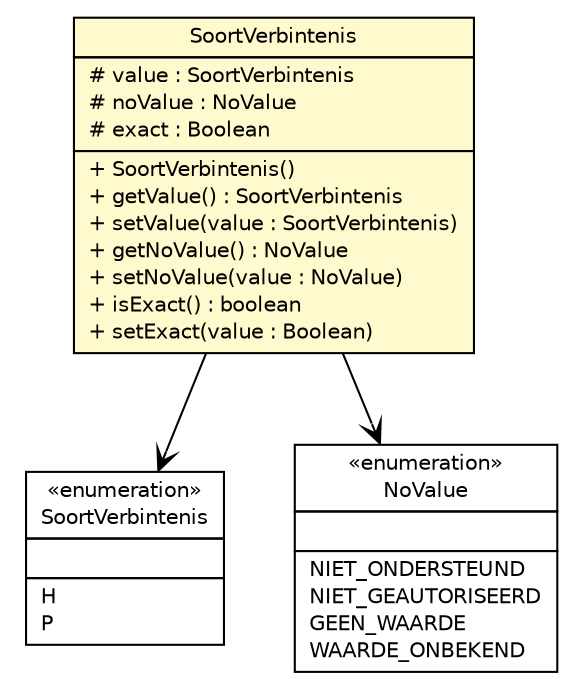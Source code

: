 #!/usr/local/bin/dot
#
# Class diagram 
# Generated by UMLGraph version R5_6-24-gf6e263 (http://www.umlgraph.org/)
#

digraph G {
	edge [fontname="Helvetica",fontsize=10,labelfontname="Helvetica",labelfontsize=10];
	node [fontname="Helvetica",fontsize=10,shape=plaintext];
	nodesep=0.25;
	ranksep=0.5;
	// nl.egem.stuf.sector.bg._0204.PRSPRSHUWRel.SoortVerbintenis
	c172707 [label=<<table title="nl.egem.stuf.sector.bg._0204.PRSPRSHUWRel.SoortVerbintenis" border="0" cellborder="1" cellspacing="0" cellpadding="2" port="p" bgcolor="lemonChiffon" href="./PRSPRSHUWRel.SoortVerbintenis.html">
		<tr><td><table border="0" cellspacing="0" cellpadding="1">
<tr><td align="center" balign="center"> SoortVerbintenis </td></tr>
		</table></td></tr>
		<tr><td><table border="0" cellspacing="0" cellpadding="1">
<tr><td align="left" balign="left"> # value : SoortVerbintenis </td></tr>
<tr><td align="left" balign="left"> # noValue : NoValue </td></tr>
<tr><td align="left" balign="left"> # exact : Boolean </td></tr>
		</table></td></tr>
		<tr><td><table border="0" cellspacing="0" cellpadding="1">
<tr><td align="left" balign="left"> + SoortVerbintenis() </td></tr>
<tr><td align="left" balign="left"> + getValue() : SoortVerbintenis </td></tr>
<tr><td align="left" balign="left"> + setValue(value : SoortVerbintenis) </td></tr>
<tr><td align="left" balign="left"> + getNoValue() : NoValue </td></tr>
<tr><td align="left" balign="left"> + setNoValue(value : NoValue) </td></tr>
<tr><td align="left" balign="left"> + isExact() : boolean </td></tr>
<tr><td align="left" balign="left"> + setExact(value : Boolean) </td></tr>
		</table></td></tr>
		</table>>, URL="./PRSPRSHUWRel.SoortVerbintenis.html", fontname="Helvetica", fontcolor="black", fontsize=10.0];
	// nl.egem.stuf.sector.bg._0204.SoortVerbintenis
	c172727 [label=<<table title="nl.egem.stuf.sector.bg._0204.SoortVerbintenis" border="0" cellborder="1" cellspacing="0" cellpadding="2" port="p" href="./SoortVerbintenis.html">
		<tr><td><table border="0" cellspacing="0" cellpadding="1">
<tr><td align="center" balign="center"> &#171;enumeration&#187; </td></tr>
<tr><td align="center" balign="center"> SoortVerbintenis </td></tr>
		</table></td></tr>
		<tr><td><table border="0" cellspacing="0" cellpadding="1">
<tr><td align="left" balign="left">  </td></tr>
		</table></td></tr>
		<tr><td><table border="0" cellspacing="0" cellpadding="1">
<tr><td align="left" balign="left"> H </td></tr>
<tr><td align="left" balign="left"> P </td></tr>
		</table></td></tr>
		</table>>, URL="./SoortVerbintenis.html", fontname="Helvetica", fontcolor="black", fontsize=10.0];
	// nl.egem.stuf.stuf0204.NoValue
	c173059 [label=<<table title="nl.egem.stuf.stuf0204.NoValue" border="0" cellborder="1" cellspacing="0" cellpadding="2" port="p" href="../../../stuf0204/NoValue.html">
		<tr><td><table border="0" cellspacing="0" cellpadding="1">
<tr><td align="center" balign="center"> &#171;enumeration&#187; </td></tr>
<tr><td align="center" balign="center"> NoValue </td></tr>
		</table></td></tr>
		<tr><td><table border="0" cellspacing="0" cellpadding="1">
<tr><td align="left" balign="left">  </td></tr>
		</table></td></tr>
		<tr><td><table border="0" cellspacing="0" cellpadding="1">
<tr><td align="left" balign="left"> NIET_ONDERSTEUND </td></tr>
<tr><td align="left" balign="left"> NIET_GEAUTORISEERD </td></tr>
<tr><td align="left" balign="left"> GEEN_WAARDE </td></tr>
<tr><td align="left" balign="left"> WAARDE_ONBEKEND </td></tr>
		</table></td></tr>
		</table>>, URL="../../../stuf0204/NoValue.html", fontname="Helvetica", fontcolor="black", fontsize=10.0];
	// nl.egem.stuf.sector.bg._0204.PRSPRSHUWRel.SoortVerbintenis NAVASSOC nl.egem.stuf.sector.bg._0204.SoortVerbintenis
	c172707:p -> c172727:p [taillabel="", label="", headlabel="", fontname="Helvetica", fontcolor="black", fontsize=10.0, color="black", arrowhead=open];
	// nl.egem.stuf.sector.bg._0204.PRSPRSHUWRel.SoortVerbintenis NAVASSOC nl.egem.stuf.stuf0204.NoValue
	c172707:p -> c173059:p [taillabel="", label="", headlabel="", fontname="Helvetica", fontcolor="black", fontsize=10.0, color="black", arrowhead=open];
}

